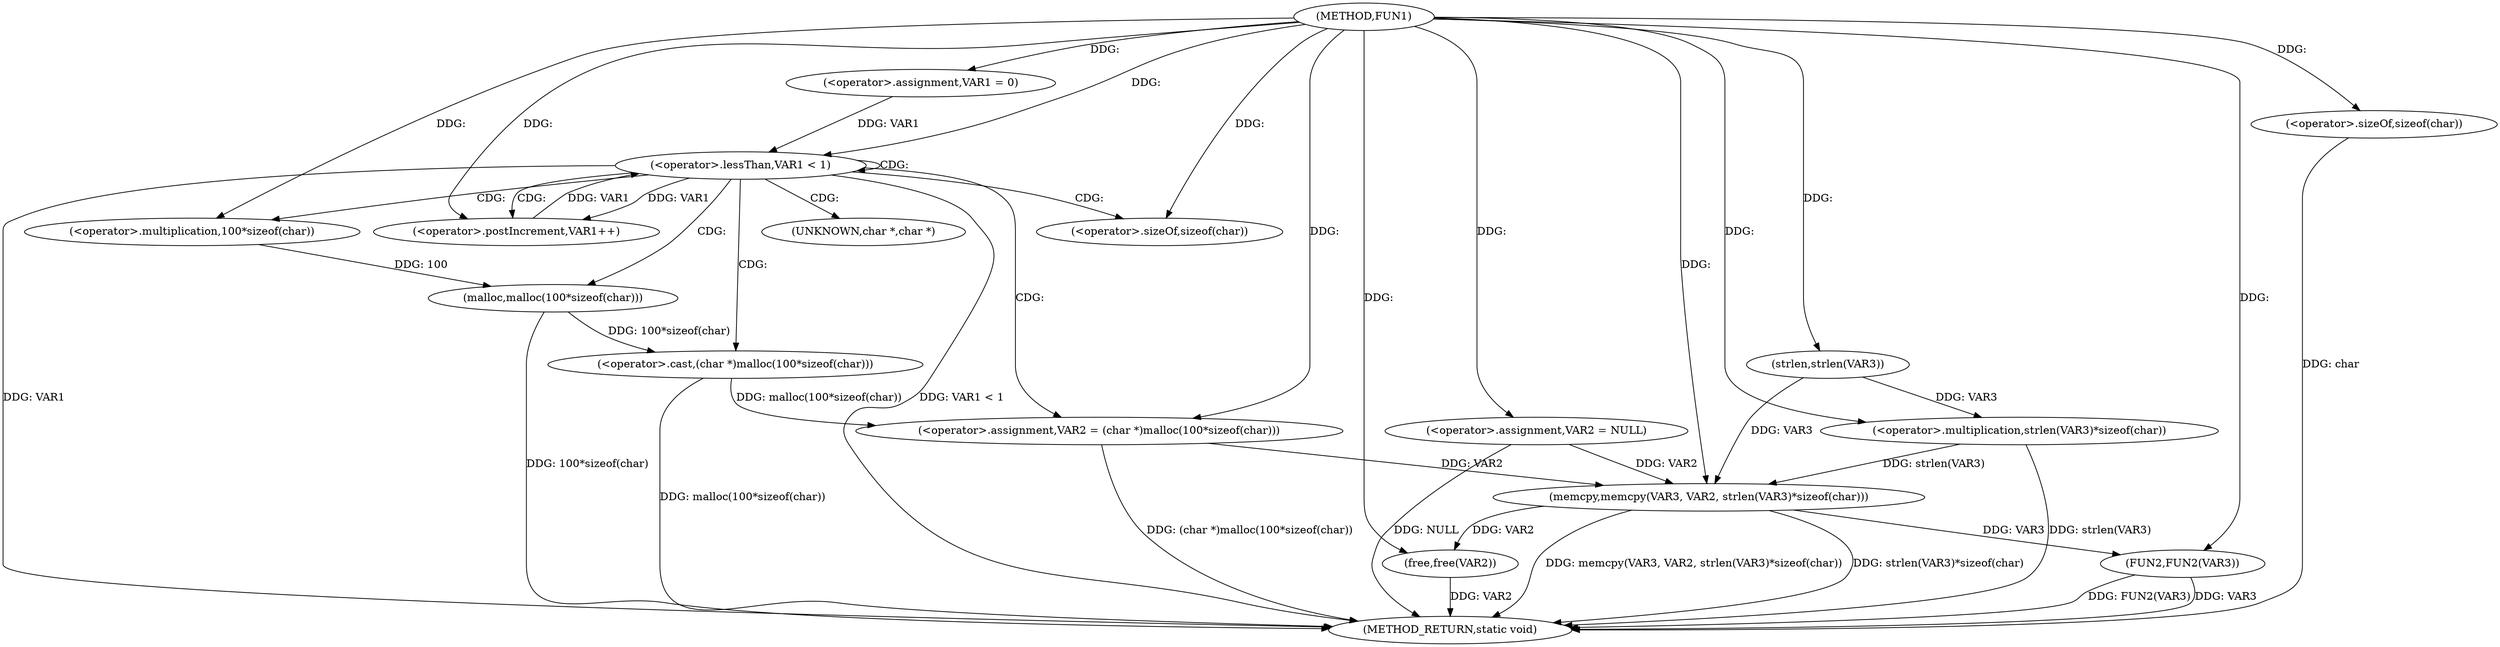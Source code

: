 digraph FUN1 {  
"1000100" [label = "(METHOD,FUN1)" ]
"1000140" [label = "(METHOD_RETURN,static void)" ]
"1000104" [label = "(<operator>.assignment,VAR2 = NULL)" ]
"1000108" [label = "(<operator>.assignment,VAR1 = 0)" ]
"1000111" [label = "(<operator>.lessThan,VAR1 < 1)" ]
"1000114" [label = "(<operator>.postIncrement,VAR1++)" ]
"1000117" [label = "(<operator>.assignment,VAR2 = (char *)malloc(100*sizeof(char)))" ]
"1000119" [label = "(<operator>.cast,(char *)malloc(100*sizeof(char)))" ]
"1000121" [label = "(malloc,malloc(100*sizeof(char)))" ]
"1000122" [label = "(<operator>.multiplication,100*sizeof(char))" ]
"1000124" [label = "(<operator>.sizeOf,sizeof(char))" ]
"1000128" [label = "(memcpy,memcpy(VAR3, VAR2, strlen(VAR3)*sizeof(char)))" ]
"1000131" [label = "(<operator>.multiplication,strlen(VAR3)*sizeof(char))" ]
"1000132" [label = "(strlen,strlen(VAR3))" ]
"1000134" [label = "(<operator>.sizeOf,sizeof(char))" ]
"1000136" [label = "(FUN2,FUN2(VAR3))" ]
"1000138" [label = "(free,free(VAR2))" ]
"1000120" [label = "(UNKNOWN,char *,char *)" ]
  "1000119" -> "1000140"  [ label = "DDG: malloc(100*sizeof(char))"] 
  "1000111" -> "1000140"  [ label = "DDG: VAR1"] 
  "1000134" -> "1000140"  [ label = "DDG: char"] 
  "1000117" -> "1000140"  [ label = "DDG: (char *)malloc(100*sizeof(char))"] 
  "1000111" -> "1000140"  [ label = "DDG: VAR1 < 1"] 
  "1000128" -> "1000140"  [ label = "DDG: strlen(VAR3)*sizeof(char)"] 
  "1000131" -> "1000140"  [ label = "DDG: strlen(VAR3)"] 
  "1000138" -> "1000140"  [ label = "DDG: VAR2"] 
  "1000136" -> "1000140"  [ label = "DDG: FUN2(VAR3)"] 
  "1000121" -> "1000140"  [ label = "DDG: 100*sizeof(char)"] 
  "1000128" -> "1000140"  [ label = "DDG: memcpy(VAR3, VAR2, strlen(VAR3)*sizeof(char))"] 
  "1000136" -> "1000140"  [ label = "DDG: VAR3"] 
  "1000104" -> "1000140"  [ label = "DDG: NULL"] 
  "1000100" -> "1000104"  [ label = "DDG: "] 
  "1000100" -> "1000108"  [ label = "DDG: "] 
  "1000114" -> "1000111"  [ label = "DDG: VAR1"] 
  "1000108" -> "1000111"  [ label = "DDG: VAR1"] 
  "1000100" -> "1000111"  [ label = "DDG: "] 
  "1000111" -> "1000114"  [ label = "DDG: VAR1"] 
  "1000100" -> "1000114"  [ label = "DDG: "] 
  "1000119" -> "1000117"  [ label = "DDG: malloc(100*sizeof(char))"] 
  "1000100" -> "1000117"  [ label = "DDG: "] 
  "1000121" -> "1000119"  [ label = "DDG: 100*sizeof(char)"] 
  "1000122" -> "1000121"  [ label = "DDG: 100"] 
  "1000100" -> "1000122"  [ label = "DDG: "] 
  "1000100" -> "1000124"  [ label = "DDG: "] 
  "1000132" -> "1000128"  [ label = "DDG: VAR3"] 
  "1000100" -> "1000128"  [ label = "DDG: "] 
  "1000104" -> "1000128"  [ label = "DDG: VAR2"] 
  "1000117" -> "1000128"  [ label = "DDG: VAR2"] 
  "1000131" -> "1000128"  [ label = "DDG: strlen(VAR3)"] 
  "1000132" -> "1000131"  [ label = "DDG: VAR3"] 
  "1000100" -> "1000132"  [ label = "DDG: "] 
  "1000100" -> "1000131"  [ label = "DDG: "] 
  "1000100" -> "1000134"  [ label = "DDG: "] 
  "1000128" -> "1000136"  [ label = "DDG: VAR3"] 
  "1000100" -> "1000136"  [ label = "DDG: "] 
  "1000128" -> "1000138"  [ label = "DDG: VAR2"] 
  "1000100" -> "1000138"  [ label = "DDG: "] 
  "1000111" -> "1000121"  [ label = "CDG: "] 
  "1000111" -> "1000124"  [ label = "CDG: "] 
  "1000111" -> "1000119"  [ label = "CDG: "] 
  "1000111" -> "1000114"  [ label = "CDG: "] 
  "1000111" -> "1000120"  [ label = "CDG: "] 
  "1000111" -> "1000117"  [ label = "CDG: "] 
  "1000111" -> "1000111"  [ label = "CDG: "] 
  "1000111" -> "1000122"  [ label = "CDG: "] 
}
